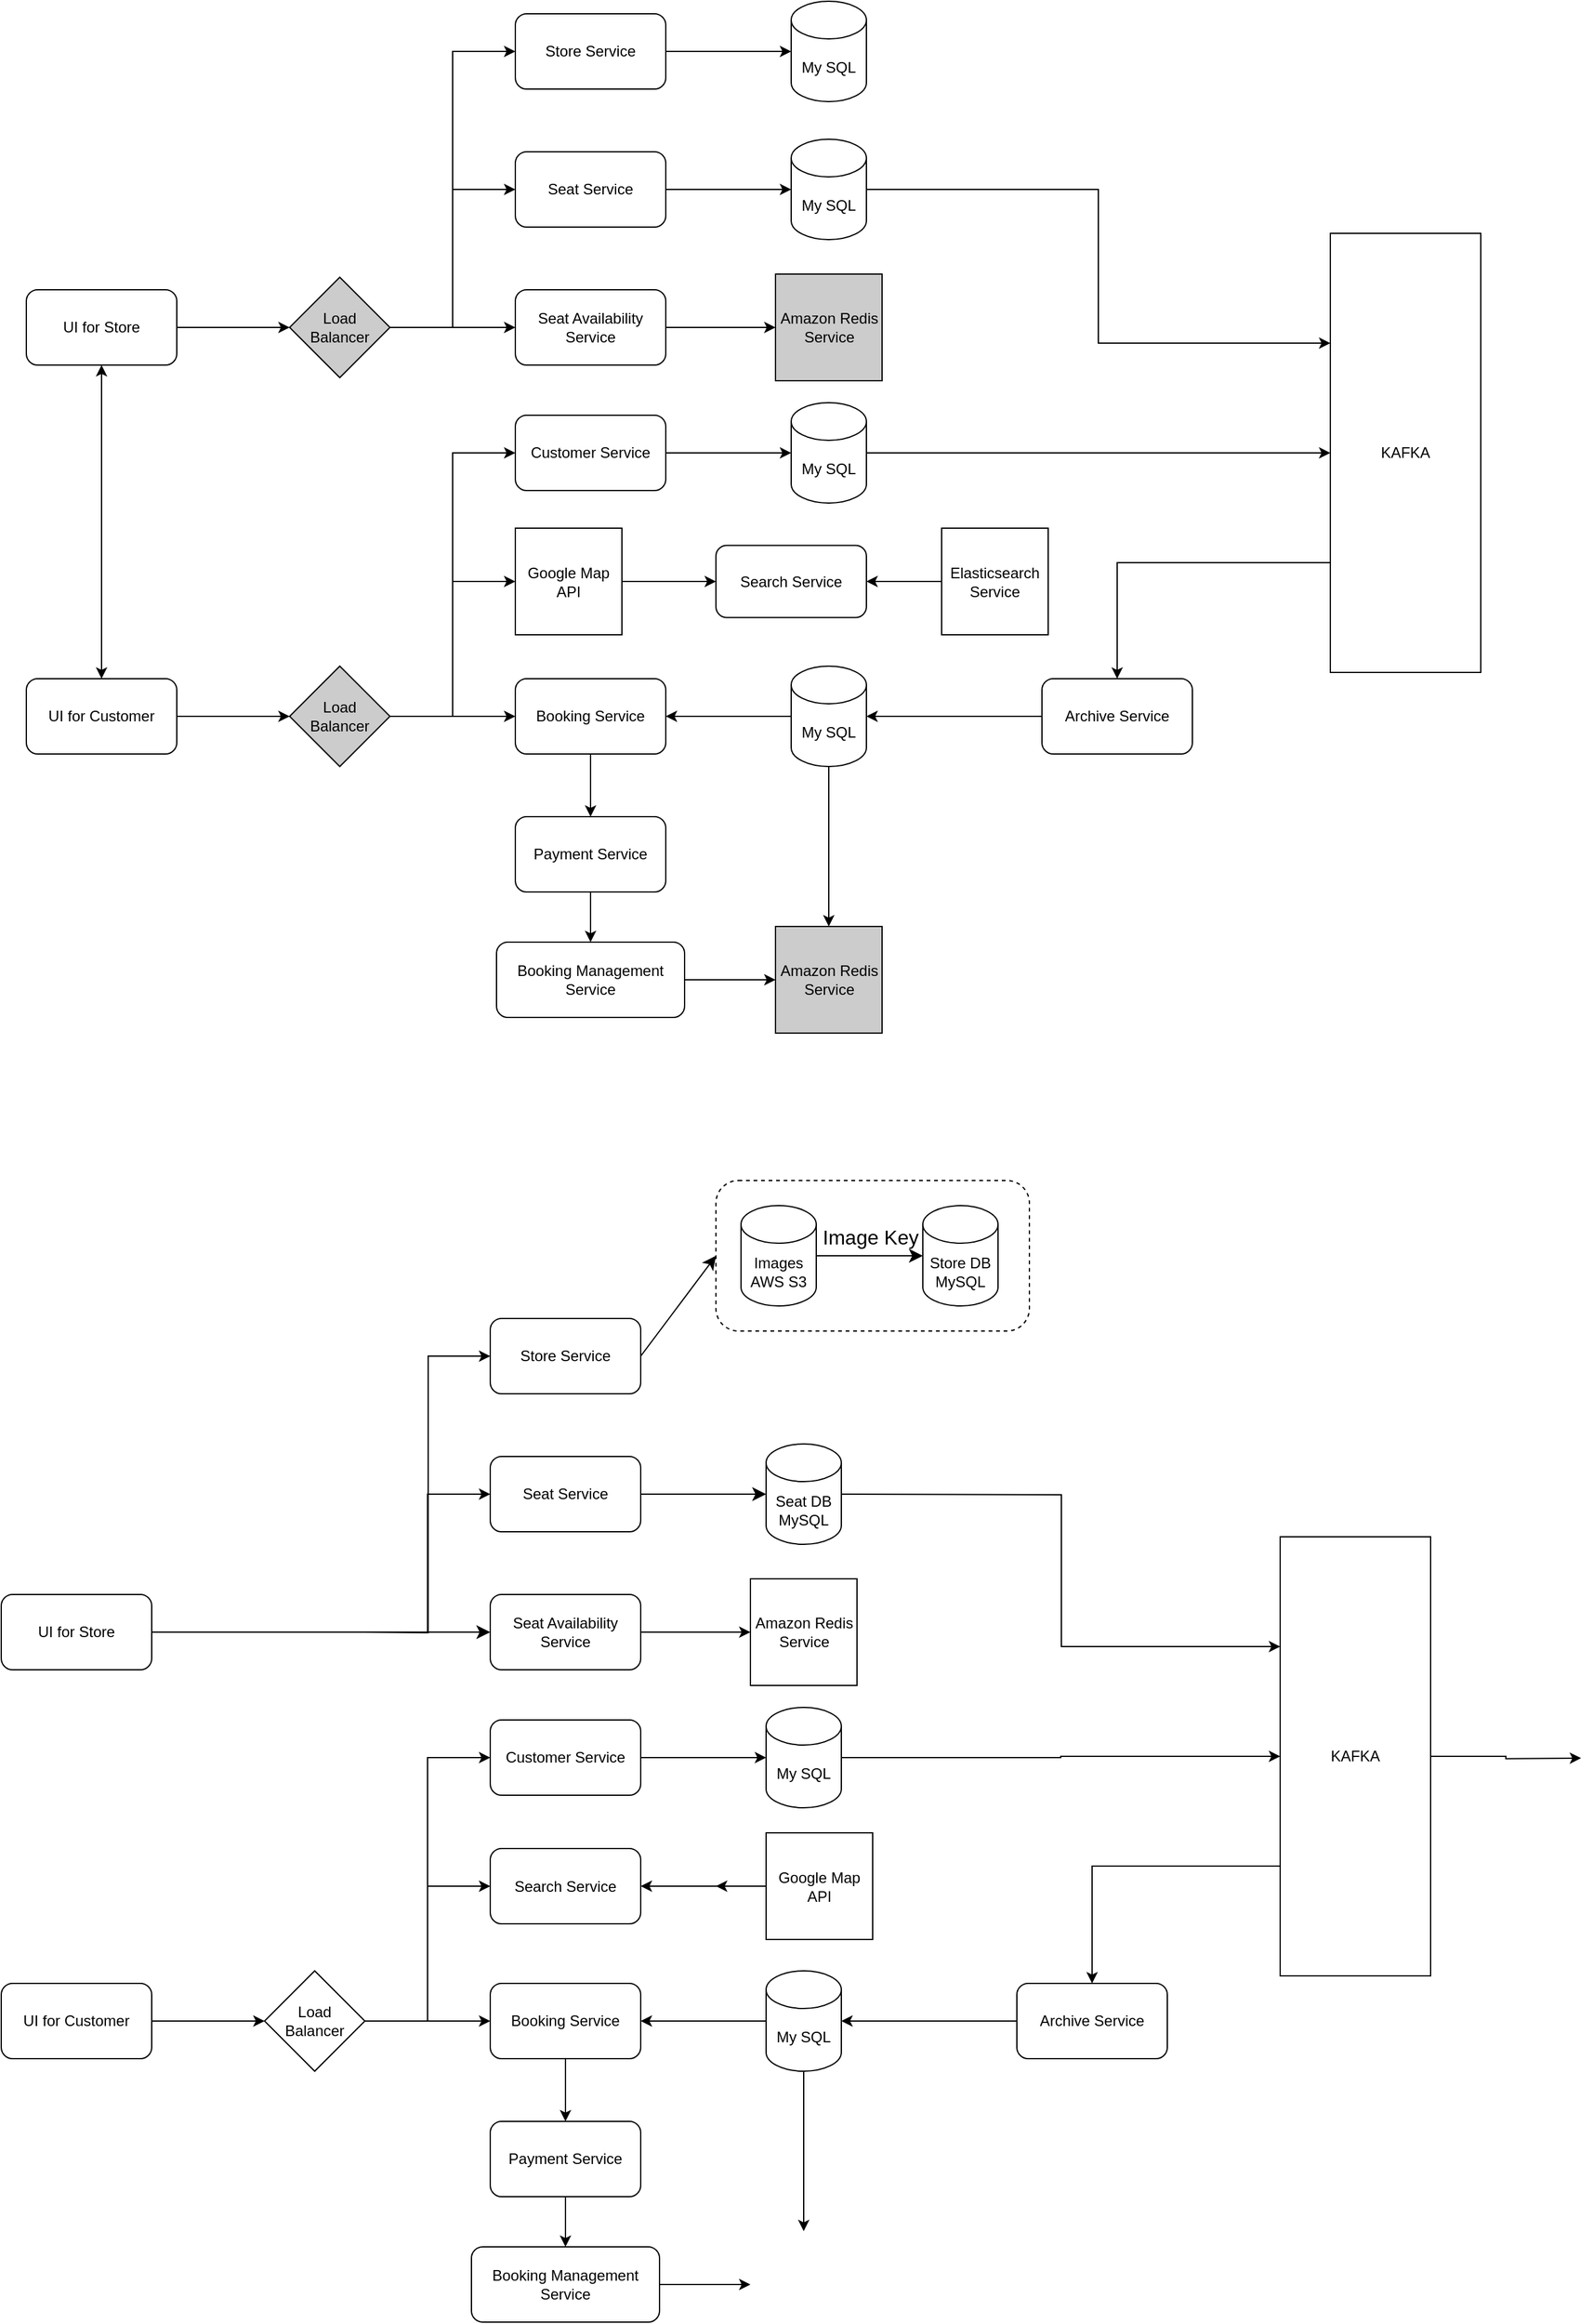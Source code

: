 <mxfile version="26.2.13">
  <diagram name="Page-1" id="iaqkxKbQGETAVm_1F8kT">
    <mxGraphModel dx="829" dy="494" grid="1" gridSize="10" guides="1" tooltips="1" connect="1" arrows="1" fold="1" page="1" pageScale="1" pageWidth="4681" pageHeight="3300" math="0" shadow="0">
      <root>
        <mxCell id="0" />
        <mxCell id="1" parent="0" />
        <mxCell id="-kwwSGdBT--SESpaYuxJ-58" value="" style="rounded=1;whiteSpace=wrap;html=1;dashed=1;" vertex="1" parent="1">
          <mxGeometry x="660" y="1070" width="250" height="120" as="geometry" />
        </mxCell>
        <mxCell id="X5ChvStMpa559fqVYQ4e-14" style="edgeStyle=orthogonalEdgeStyle;rounded=0;orthogonalLoop=1;jettySize=auto;html=1;exitX=1;exitY=0.5;exitDx=0;exitDy=0;entryX=0;entryY=0.5;entryDx=0;entryDy=0;" parent="1" source="X5ChvStMpa559fqVYQ4e-3" target="X5ChvStMpa559fqVYQ4e-6" edge="1">
          <mxGeometry relative="1" as="geometry" />
        </mxCell>
        <mxCell id="X5ChvStMpa559fqVYQ4e-3" value="UI for Store" style="rounded=1;whiteSpace=wrap;html=1;" parent="1" vertex="1">
          <mxGeometry x="110" y="360" width="120" height="60" as="geometry" />
        </mxCell>
        <mxCell id="X5ChvStMpa559fqVYQ4e-16" style="edgeStyle=orthogonalEdgeStyle;rounded=0;orthogonalLoop=1;jettySize=auto;html=1;exitX=1;exitY=0.5;exitDx=0;exitDy=0;entryX=0;entryY=0.5;entryDx=0;entryDy=0;" parent="1" source="X5ChvStMpa559fqVYQ4e-4" target="X5ChvStMpa559fqVYQ4e-8" edge="1">
          <mxGeometry relative="1" as="geometry" />
        </mxCell>
        <mxCell id="X5ChvStMpa559fqVYQ4e-4" value="UI for Customer" style="rounded=1;whiteSpace=wrap;html=1;" parent="1" vertex="1">
          <mxGeometry x="110" y="670" width="120" height="60" as="geometry" />
        </mxCell>
        <mxCell id="X5ChvStMpa559fqVYQ4e-12" style="edgeStyle=orthogonalEdgeStyle;rounded=0;orthogonalLoop=1;jettySize=auto;html=1;exitX=1;exitY=0.5;exitDx=0;exitDy=0;entryX=0;entryY=0.5;entryDx=0;entryDy=0;" parent="1" source="X5ChvStMpa559fqVYQ4e-6" target="X5ChvStMpa559fqVYQ4e-11" edge="1">
          <mxGeometry relative="1" as="geometry" />
        </mxCell>
        <mxCell id="X5ChvStMpa559fqVYQ4e-13" style="edgeStyle=orthogonalEdgeStyle;rounded=0;orthogonalLoop=1;jettySize=auto;html=1;exitX=1;exitY=0.5;exitDx=0;exitDy=0;entryX=0;entryY=0.5;entryDx=0;entryDy=0;" parent="1" source="X5ChvStMpa559fqVYQ4e-6" target="X5ChvStMpa559fqVYQ4e-10" edge="1">
          <mxGeometry relative="1" as="geometry" />
        </mxCell>
        <mxCell id="X5ChvStMpa559fqVYQ4e-48" style="edgeStyle=orthogonalEdgeStyle;rounded=0;orthogonalLoop=1;jettySize=auto;html=1;exitX=1;exitY=0.5;exitDx=0;exitDy=0;entryX=0;entryY=0.5;entryDx=0;entryDy=0;" parent="1" source="X5ChvStMpa559fqVYQ4e-6" target="X5ChvStMpa559fqVYQ4e-45" edge="1">
          <mxGeometry relative="1" as="geometry" />
        </mxCell>
        <mxCell id="X5ChvStMpa559fqVYQ4e-6" value="Load&lt;div&gt;Balancer&lt;/div&gt;" style="rhombus;whiteSpace=wrap;html=1;fillColor=#CCCCCC;" parent="1" vertex="1">
          <mxGeometry x="320" y="350" width="80" height="80" as="geometry" />
        </mxCell>
        <mxCell id="X5ChvStMpa559fqVYQ4e-21" style="edgeStyle=orthogonalEdgeStyle;rounded=0;orthogonalLoop=1;jettySize=auto;html=1;exitX=1;exitY=0.5;exitDx=0;exitDy=0;entryX=0;entryY=0.5;entryDx=0;entryDy=0;" parent="1" source="X5ChvStMpa559fqVYQ4e-8" target="4q3EGHGilmqur-NukCYl-4" edge="1">
          <mxGeometry relative="1" as="geometry">
            <mxPoint x="500" y="591.25" as="targetPoint" />
          </mxGeometry>
        </mxCell>
        <mxCell id="X5ChvStMpa559fqVYQ4e-22" style="edgeStyle=orthogonalEdgeStyle;rounded=0;orthogonalLoop=1;jettySize=auto;html=1;exitX=1;exitY=0.5;exitDx=0;exitDy=0;entryX=0;entryY=0.5;entryDx=0;entryDy=0;" parent="1" source="X5ChvStMpa559fqVYQ4e-8" target="X5ChvStMpa559fqVYQ4e-18" edge="1">
          <mxGeometry relative="1" as="geometry" />
        </mxCell>
        <mxCell id="X5ChvStMpa559fqVYQ4e-37" style="edgeStyle=orthogonalEdgeStyle;rounded=0;orthogonalLoop=1;jettySize=auto;html=1;exitX=1;exitY=0.5;exitDx=0;exitDy=0;entryX=0;entryY=0.5;entryDx=0;entryDy=0;" parent="1" source="X5ChvStMpa559fqVYQ4e-8" target="X5ChvStMpa559fqVYQ4e-33" edge="1">
          <mxGeometry relative="1" as="geometry" />
        </mxCell>
        <mxCell id="X5ChvStMpa559fqVYQ4e-8" value="Load&lt;div&gt;Balancer&lt;/div&gt;" style="rhombus;whiteSpace=wrap;html=1;fillColor=#CCCCCC;" parent="1" vertex="1">
          <mxGeometry x="320" y="660" width="80" height="80" as="geometry" />
        </mxCell>
        <mxCell id="X5ChvStMpa559fqVYQ4e-10" value="Store Service" style="rounded=1;whiteSpace=wrap;html=1;" parent="1" vertex="1">
          <mxGeometry x="500" y="140" width="120" height="60" as="geometry" />
        </mxCell>
        <mxCell id="X5ChvStMpa559fqVYQ4e-43" style="edgeStyle=orthogonalEdgeStyle;rounded=0;orthogonalLoop=1;jettySize=auto;html=1;exitX=1;exitY=0.5;exitDx=0;exitDy=0;" parent="1" source="X5ChvStMpa559fqVYQ4e-11" target="X5ChvStMpa559fqVYQ4e-42" edge="1">
          <mxGeometry relative="1" as="geometry" />
        </mxCell>
        <mxCell id="X5ChvStMpa559fqVYQ4e-11" value="Seat Availability Service" style="rounded=1;whiteSpace=wrap;html=1;" parent="1" vertex="1">
          <mxGeometry x="500" y="360" width="120" height="60" as="geometry" />
        </mxCell>
        <mxCell id="X5ChvStMpa559fqVYQ4e-38" style="edgeStyle=orthogonalEdgeStyle;rounded=0;orthogonalLoop=1;jettySize=auto;html=1;exitX=0.5;exitY=1;exitDx=0;exitDy=0;entryX=0.5;entryY=0;entryDx=0;entryDy=0;" parent="1" source="X5ChvStMpa559fqVYQ4e-18" target="X5ChvStMpa559fqVYQ4e-19" edge="1">
          <mxGeometry relative="1" as="geometry" />
        </mxCell>
        <mxCell id="X5ChvStMpa559fqVYQ4e-18" value="Booking Service" style="rounded=1;whiteSpace=wrap;html=1;" parent="1" vertex="1">
          <mxGeometry x="500" y="670" width="120" height="60" as="geometry" />
        </mxCell>
        <mxCell id="X5ChvStMpa559fqVYQ4e-61" style="edgeStyle=orthogonalEdgeStyle;rounded=0;orthogonalLoop=1;jettySize=auto;html=1;exitX=0.5;exitY=1;exitDx=0;exitDy=0;entryX=0.5;entryY=0;entryDx=0;entryDy=0;" parent="1" source="X5ChvStMpa559fqVYQ4e-19" target="X5ChvStMpa559fqVYQ4e-20" edge="1">
          <mxGeometry relative="1" as="geometry" />
        </mxCell>
        <mxCell id="X5ChvStMpa559fqVYQ4e-19" value="Payment Service" style="rounded=1;whiteSpace=wrap;html=1;" parent="1" vertex="1">
          <mxGeometry x="500" y="780" width="120" height="60" as="geometry" />
        </mxCell>
        <mxCell id="X5ChvStMpa559fqVYQ4e-40" style="edgeStyle=orthogonalEdgeStyle;rounded=0;orthogonalLoop=1;jettySize=auto;html=1;exitX=1;exitY=0.5;exitDx=0;exitDy=0;entryX=0;entryY=0.5;entryDx=0;entryDy=0;" parent="1" source="X5ChvStMpa559fqVYQ4e-20" target="X5ChvStMpa559fqVYQ4e-39" edge="1">
          <mxGeometry relative="1" as="geometry" />
        </mxCell>
        <mxCell id="X5ChvStMpa559fqVYQ4e-20" value="Booking Management Service" style="rounded=1;whiteSpace=wrap;html=1;" parent="1" vertex="1">
          <mxGeometry x="485" y="880" width="150" height="60" as="geometry" />
        </mxCell>
        <mxCell id="X5ChvStMpa559fqVYQ4e-25" value="My SQL" style="shape=cylinder3;whiteSpace=wrap;html=1;boundedLbl=1;backgroundOutline=1;size=15;" parent="1" vertex="1">
          <mxGeometry x="720" y="130" width="60" height="80" as="geometry" />
        </mxCell>
        <mxCell id="X5ChvStMpa559fqVYQ4e-26" style="edgeStyle=orthogonalEdgeStyle;rounded=0;orthogonalLoop=1;jettySize=auto;html=1;exitX=1;exitY=0.5;exitDx=0;exitDy=0;entryX=0;entryY=0.5;entryDx=0;entryDy=0;entryPerimeter=0;" parent="1" source="X5ChvStMpa559fqVYQ4e-10" target="X5ChvStMpa559fqVYQ4e-25" edge="1">
          <mxGeometry relative="1" as="geometry" />
        </mxCell>
        <mxCell id="X5ChvStMpa559fqVYQ4e-30" style="edgeStyle=orthogonalEdgeStyle;rounded=0;orthogonalLoop=1;jettySize=auto;html=1;exitX=0;exitY=0.5;exitDx=0;exitDy=0;exitPerimeter=0;" parent="1" source="X5ChvStMpa559fqVYQ4e-27" target="X5ChvStMpa559fqVYQ4e-18" edge="1">
          <mxGeometry relative="1" as="geometry" />
        </mxCell>
        <mxCell id="X5ChvStMpa559fqVYQ4e-41" style="edgeStyle=orthogonalEdgeStyle;rounded=0;orthogonalLoop=1;jettySize=auto;html=1;exitX=0.5;exitY=1;exitDx=0;exitDy=0;exitPerimeter=0;" parent="1" source="X5ChvStMpa559fqVYQ4e-27" target="X5ChvStMpa559fqVYQ4e-39" edge="1">
          <mxGeometry relative="1" as="geometry" />
        </mxCell>
        <mxCell id="X5ChvStMpa559fqVYQ4e-27" value="My SQL" style="shape=cylinder3;whiteSpace=wrap;html=1;boundedLbl=1;backgroundOutline=1;size=15;" parent="1" vertex="1">
          <mxGeometry x="720" y="660" width="60" height="80" as="geometry" />
        </mxCell>
        <mxCell id="X5ChvStMpa559fqVYQ4e-33" value="Customer Service" style="rounded=1;whiteSpace=wrap;html=1;" parent="1" vertex="1">
          <mxGeometry x="500" y="460" width="120" height="60" as="geometry" />
        </mxCell>
        <mxCell id="X5ChvStMpa559fqVYQ4e-58" style="edgeStyle=orthogonalEdgeStyle;rounded=0;orthogonalLoop=1;jettySize=auto;html=1;exitX=1;exitY=0.5;exitDx=0;exitDy=0;exitPerimeter=0;" parent="1" source="X5ChvStMpa559fqVYQ4e-34" target="X5ChvStMpa559fqVYQ4e-44" edge="1">
          <mxGeometry relative="1" as="geometry">
            <mxPoint x="920" y="490" as="targetPoint" />
          </mxGeometry>
        </mxCell>
        <mxCell id="X5ChvStMpa559fqVYQ4e-34" value="My SQL" style="shape=cylinder3;whiteSpace=wrap;html=1;boundedLbl=1;backgroundOutline=1;size=15;" parent="1" vertex="1">
          <mxGeometry x="720" y="450" width="60" height="80" as="geometry" />
        </mxCell>
        <mxCell id="X5ChvStMpa559fqVYQ4e-35" style="edgeStyle=orthogonalEdgeStyle;rounded=0;orthogonalLoop=1;jettySize=auto;html=1;exitX=1;exitY=0.5;exitDx=0;exitDy=0;entryX=0;entryY=0.5;entryDx=0;entryDy=0;entryPerimeter=0;" parent="1" source="X5ChvStMpa559fqVYQ4e-33" target="X5ChvStMpa559fqVYQ4e-34" edge="1">
          <mxGeometry relative="1" as="geometry" />
        </mxCell>
        <mxCell id="X5ChvStMpa559fqVYQ4e-39" value="Amazon Redis Service" style="rounded=0;whiteSpace=wrap;html=1;fillColor=#CCCCCC;" parent="1" vertex="1">
          <mxGeometry x="707.5" y="867.5" width="85" height="85" as="geometry" />
        </mxCell>
        <mxCell id="X5ChvStMpa559fqVYQ4e-42" value="Amazon Redis Service" style="rounded=0;whiteSpace=wrap;html=1;fillColor=#CCCCCC;" parent="1" vertex="1">
          <mxGeometry x="707.5" y="347.5" width="85" height="85" as="geometry" />
        </mxCell>
        <mxCell id="X5ChvStMpa559fqVYQ4e-53" style="edgeStyle=orthogonalEdgeStyle;rounded=0;orthogonalLoop=1;jettySize=auto;html=1;exitX=0;exitY=0.75;exitDx=0;exitDy=0;" parent="1" source="X5ChvStMpa559fqVYQ4e-44" target="X5ChvStMpa559fqVYQ4e-52" edge="1">
          <mxGeometry relative="1" as="geometry" />
        </mxCell>
        <mxCell id="X5ChvStMpa559fqVYQ4e-44" value="KAFKA" style="rounded=0;whiteSpace=wrap;html=1;" parent="1" vertex="1">
          <mxGeometry x="1150" y="315" width="120" height="350" as="geometry" />
        </mxCell>
        <mxCell id="X5ChvStMpa559fqVYQ4e-47" style="edgeStyle=orthogonalEdgeStyle;rounded=0;orthogonalLoop=1;jettySize=auto;html=1;exitX=1;exitY=0.5;exitDx=0;exitDy=0;" parent="1" source="X5ChvStMpa559fqVYQ4e-45" target="X5ChvStMpa559fqVYQ4e-46" edge="1">
          <mxGeometry relative="1" as="geometry" />
        </mxCell>
        <mxCell id="X5ChvStMpa559fqVYQ4e-45" value="Seat Service" style="rounded=1;whiteSpace=wrap;html=1;" parent="1" vertex="1">
          <mxGeometry x="500" y="250" width="120" height="60" as="geometry" />
        </mxCell>
        <mxCell id="X5ChvStMpa559fqVYQ4e-51" style="edgeStyle=orthogonalEdgeStyle;rounded=0;orthogonalLoop=1;jettySize=auto;html=1;exitX=1;exitY=0.5;exitDx=0;exitDy=0;exitPerimeter=0;entryX=0;entryY=0.25;entryDx=0;entryDy=0;" parent="1" source="X5ChvStMpa559fqVYQ4e-46" target="X5ChvStMpa559fqVYQ4e-44" edge="1">
          <mxGeometry relative="1" as="geometry" />
        </mxCell>
        <mxCell id="X5ChvStMpa559fqVYQ4e-46" value="My SQL" style="shape=cylinder3;whiteSpace=wrap;html=1;boundedLbl=1;backgroundOutline=1;size=15;" parent="1" vertex="1">
          <mxGeometry x="720" y="240" width="60" height="80" as="geometry" />
        </mxCell>
        <mxCell id="X5ChvStMpa559fqVYQ4e-49" value="" style="endArrow=classic;startArrow=classic;html=1;rounded=0;entryX=0.5;entryY=1;entryDx=0;entryDy=0;exitX=0.5;exitY=0;exitDx=0;exitDy=0;" parent="1" source="X5ChvStMpa559fqVYQ4e-4" target="X5ChvStMpa559fqVYQ4e-3" edge="1">
          <mxGeometry width="50" height="50" relative="1" as="geometry">
            <mxPoint x="700" y="600" as="sourcePoint" />
            <mxPoint x="750" y="550" as="targetPoint" />
          </mxGeometry>
        </mxCell>
        <mxCell id="X5ChvStMpa559fqVYQ4e-52" value="Archive Service" style="rounded=1;whiteSpace=wrap;html=1;" parent="1" vertex="1">
          <mxGeometry x="920" y="670" width="120" height="60" as="geometry" />
        </mxCell>
        <mxCell id="X5ChvStMpa559fqVYQ4e-54" style="edgeStyle=orthogonalEdgeStyle;rounded=0;orthogonalLoop=1;jettySize=auto;html=1;exitX=0;exitY=0.5;exitDx=0;exitDy=0;entryX=1;entryY=0.5;entryDx=0;entryDy=0;entryPerimeter=0;" parent="1" source="X5ChvStMpa559fqVYQ4e-52" target="X5ChvStMpa559fqVYQ4e-27" edge="1">
          <mxGeometry relative="1" as="geometry" />
        </mxCell>
        <mxCell id="-kwwSGdBT--SESpaYuxJ-59" style="edgeStyle=none;curved=1;rounded=0;orthogonalLoop=1;jettySize=auto;html=1;entryX=0;entryY=0.5;entryDx=0;entryDy=0;fontSize=12;startSize=8;endSize=8;" edge="1" parent="1" source="-kwwSGdBT--SESpaYuxJ-2" target="-kwwSGdBT--SESpaYuxJ-15">
          <mxGeometry relative="1" as="geometry" />
        </mxCell>
        <mxCell id="-kwwSGdBT--SESpaYuxJ-2" value="UI for Store" style="rounded=1;whiteSpace=wrap;html=1;" vertex="1" parent="1">
          <mxGeometry x="90" y="1400" width="120" height="60" as="geometry" />
        </mxCell>
        <mxCell id="-kwwSGdBT--SESpaYuxJ-3" style="edgeStyle=orthogonalEdgeStyle;rounded=0;orthogonalLoop=1;jettySize=auto;html=1;exitX=1;exitY=0.5;exitDx=0;exitDy=0;entryX=0;entryY=0.5;entryDx=0;entryDy=0;" edge="1" parent="1" source="-kwwSGdBT--SESpaYuxJ-4" target="-kwwSGdBT--SESpaYuxJ-12">
          <mxGeometry relative="1" as="geometry" />
        </mxCell>
        <mxCell id="-kwwSGdBT--SESpaYuxJ-4" value="UI for Customer" style="rounded=1;whiteSpace=wrap;html=1;" vertex="1" parent="1">
          <mxGeometry x="90" y="1710" width="120" height="60" as="geometry" />
        </mxCell>
        <mxCell id="-kwwSGdBT--SESpaYuxJ-6" style="edgeStyle=orthogonalEdgeStyle;rounded=0;orthogonalLoop=1;jettySize=auto;html=1;exitX=1;exitY=0.5;exitDx=0;exitDy=0;entryX=0;entryY=0.5;entryDx=0;entryDy=0;" edge="1" parent="1" target="-kwwSGdBT--SESpaYuxJ-13">
          <mxGeometry relative="1" as="geometry">
            <mxPoint x="380" y="1430.0" as="sourcePoint" />
          </mxGeometry>
        </mxCell>
        <mxCell id="-kwwSGdBT--SESpaYuxJ-7" style="edgeStyle=orthogonalEdgeStyle;rounded=0;orthogonalLoop=1;jettySize=auto;html=1;exitX=1;exitY=0.5;exitDx=0;exitDy=0;entryX=0;entryY=0.5;entryDx=0;entryDy=0;" edge="1" parent="1" source="-kwwSGdBT--SESpaYuxJ-2" target="-kwwSGdBT--SESpaYuxJ-40">
          <mxGeometry relative="1" as="geometry">
            <mxPoint x="380" y="1430.0" as="sourcePoint" />
            <Array as="points">
              <mxPoint x="430" y="1430" />
              <mxPoint x="430" y="1320" />
            </Array>
          </mxGeometry>
        </mxCell>
        <mxCell id="-kwwSGdBT--SESpaYuxJ-9" style="edgeStyle=orthogonalEdgeStyle;rounded=0;orthogonalLoop=1;jettySize=auto;html=1;exitX=1;exitY=0.5;exitDx=0;exitDy=0;entryX=0;entryY=0.5;entryDx=0;entryDy=0;" edge="1" parent="1" source="-kwwSGdBT--SESpaYuxJ-12" target="-kwwSGdBT--SESpaYuxJ-16">
          <mxGeometry relative="1" as="geometry" />
        </mxCell>
        <mxCell id="-kwwSGdBT--SESpaYuxJ-10" style="edgeStyle=orthogonalEdgeStyle;rounded=0;orthogonalLoop=1;jettySize=auto;html=1;exitX=1;exitY=0.5;exitDx=0;exitDy=0;entryX=0;entryY=0.5;entryDx=0;entryDy=0;" edge="1" parent="1" source="-kwwSGdBT--SESpaYuxJ-12" target="-kwwSGdBT--SESpaYuxJ-18">
          <mxGeometry relative="1" as="geometry" />
        </mxCell>
        <mxCell id="-kwwSGdBT--SESpaYuxJ-11" style="edgeStyle=orthogonalEdgeStyle;rounded=0;orthogonalLoop=1;jettySize=auto;html=1;exitX=1;exitY=0.5;exitDx=0;exitDy=0;entryX=0;entryY=0.5;entryDx=0;entryDy=0;" edge="1" parent="1" source="-kwwSGdBT--SESpaYuxJ-12" target="-kwwSGdBT--SESpaYuxJ-30">
          <mxGeometry relative="1" as="geometry" />
        </mxCell>
        <mxCell id="-kwwSGdBT--SESpaYuxJ-12" value="Load&lt;div&gt;Balancer&lt;/div&gt;" style="rhombus;whiteSpace=wrap;html=1;" vertex="1" parent="1">
          <mxGeometry x="300" y="1700" width="80" height="80" as="geometry" />
        </mxCell>
        <mxCell id="-kwwSGdBT--SESpaYuxJ-13" value="Store Service" style="rounded=1;whiteSpace=wrap;html=1;" vertex="1" parent="1">
          <mxGeometry x="480" y="1180" width="120" height="60" as="geometry" />
        </mxCell>
        <mxCell id="-kwwSGdBT--SESpaYuxJ-14" style="edgeStyle=orthogonalEdgeStyle;rounded=0;orthogonalLoop=1;jettySize=auto;html=1;exitX=1;exitY=0.5;exitDx=0;exitDy=0;" edge="1" parent="1" source="-kwwSGdBT--SESpaYuxJ-15" target="-kwwSGdBT--SESpaYuxJ-35">
          <mxGeometry relative="1" as="geometry" />
        </mxCell>
        <mxCell id="-kwwSGdBT--SESpaYuxJ-15" value="Seat Availability Service" style="rounded=1;whiteSpace=wrap;html=1;" vertex="1" parent="1">
          <mxGeometry x="480" y="1400" width="120" height="60" as="geometry" />
        </mxCell>
        <mxCell id="-kwwSGdBT--SESpaYuxJ-16" value="Search Service" style="rounded=1;whiteSpace=wrap;html=1;" vertex="1" parent="1">
          <mxGeometry x="480" y="1602.5" width="120" height="60" as="geometry" />
        </mxCell>
        <mxCell id="-kwwSGdBT--SESpaYuxJ-17" style="edgeStyle=orthogonalEdgeStyle;rounded=0;orthogonalLoop=1;jettySize=auto;html=1;exitX=0.5;exitY=1;exitDx=0;exitDy=0;entryX=0.5;entryY=0;entryDx=0;entryDy=0;" edge="1" parent="1" source="-kwwSGdBT--SESpaYuxJ-18" target="-kwwSGdBT--SESpaYuxJ-20">
          <mxGeometry relative="1" as="geometry" />
        </mxCell>
        <mxCell id="-kwwSGdBT--SESpaYuxJ-18" value="Booking Service" style="rounded=1;whiteSpace=wrap;html=1;" vertex="1" parent="1">
          <mxGeometry x="480" y="1710" width="120" height="60" as="geometry" />
        </mxCell>
        <mxCell id="-kwwSGdBT--SESpaYuxJ-19" style="edgeStyle=orthogonalEdgeStyle;rounded=0;orthogonalLoop=1;jettySize=auto;html=1;exitX=0.5;exitY=1;exitDx=0;exitDy=0;entryX=0.5;entryY=0;entryDx=0;entryDy=0;" edge="1" parent="1" source="-kwwSGdBT--SESpaYuxJ-20" target="-kwwSGdBT--SESpaYuxJ-22">
          <mxGeometry relative="1" as="geometry" />
        </mxCell>
        <mxCell id="-kwwSGdBT--SESpaYuxJ-20" value="Payment Service" style="rounded=1;whiteSpace=wrap;html=1;" vertex="1" parent="1">
          <mxGeometry x="480" y="1820" width="120" height="60" as="geometry" />
        </mxCell>
        <mxCell id="-kwwSGdBT--SESpaYuxJ-21" style="edgeStyle=orthogonalEdgeStyle;rounded=0;orthogonalLoop=1;jettySize=auto;html=1;exitX=1;exitY=0.5;exitDx=0;exitDy=0;entryX=0;entryY=0.5;entryDx=0;entryDy=0;" edge="1" parent="1" source="-kwwSGdBT--SESpaYuxJ-22">
          <mxGeometry relative="1" as="geometry">
            <mxPoint x="687.5" y="1950" as="targetPoint" />
          </mxGeometry>
        </mxCell>
        <mxCell id="-kwwSGdBT--SESpaYuxJ-22" value="Booking Management Service" style="rounded=1;whiteSpace=wrap;html=1;" vertex="1" parent="1">
          <mxGeometry x="465" y="1920" width="150" height="60" as="geometry" />
        </mxCell>
        <mxCell id="-kwwSGdBT--SESpaYuxJ-24" style="edgeStyle=orthogonalEdgeStyle;rounded=0;orthogonalLoop=1;jettySize=auto;html=1;exitX=0;exitY=0.5;exitDx=0;exitDy=0;exitPerimeter=0;" edge="1" parent="1" source="-kwwSGdBT--SESpaYuxJ-26" target="-kwwSGdBT--SESpaYuxJ-18">
          <mxGeometry relative="1" as="geometry" />
        </mxCell>
        <mxCell id="-kwwSGdBT--SESpaYuxJ-25" style="edgeStyle=orthogonalEdgeStyle;rounded=0;orthogonalLoop=1;jettySize=auto;html=1;exitX=0.5;exitY=1;exitDx=0;exitDy=0;exitPerimeter=0;" edge="1" parent="1" source="-kwwSGdBT--SESpaYuxJ-26">
          <mxGeometry relative="1" as="geometry">
            <mxPoint x="730" y="1907.5" as="targetPoint" />
          </mxGeometry>
        </mxCell>
        <mxCell id="-kwwSGdBT--SESpaYuxJ-26" value="My SQL" style="shape=cylinder3;whiteSpace=wrap;html=1;boundedLbl=1;backgroundOutline=1;size=15;" vertex="1" parent="1">
          <mxGeometry x="700" y="1700" width="60" height="80" as="geometry" />
        </mxCell>
        <mxCell id="-kwwSGdBT--SESpaYuxJ-27" style="edgeStyle=orthogonalEdgeStyle;rounded=0;orthogonalLoop=1;jettySize=auto;html=1;exitX=0;exitY=0.5;exitDx=0;exitDy=0;entryX=1;entryY=0.5;entryDx=0;entryDy=0;" edge="1" parent="1" source="-kwwSGdBT--SESpaYuxJ-29" target="-kwwSGdBT--SESpaYuxJ-16">
          <mxGeometry relative="1" as="geometry" />
        </mxCell>
        <mxCell id="-kwwSGdBT--SESpaYuxJ-28" style="edgeStyle=orthogonalEdgeStyle;rounded=0;orthogonalLoop=1;jettySize=auto;html=1;" edge="1" parent="1" source="-kwwSGdBT--SESpaYuxJ-29">
          <mxGeometry relative="1" as="geometry">
            <mxPoint x="660" y="1632.5" as="targetPoint" />
          </mxGeometry>
        </mxCell>
        <mxCell id="-kwwSGdBT--SESpaYuxJ-29" value="Google Map API" style="rounded=0;whiteSpace=wrap;html=1;" vertex="1" parent="1">
          <mxGeometry x="700" y="1590" width="85" height="85" as="geometry" />
        </mxCell>
        <mxCell id="-kwwSGdBT--SESpaYuxJ-30" value="Customer Service" style="rounded=1;whiteSpace=wrap;html=1;" vertex="1" parent="1">
          <mxGeometry x="480" y="1500" width="120" height="60" as="geometry" />
        </mxCell>
        <mxCell id="-kwwSGdBT--SESpaYuxJ-31" style="edgeStyle=orthogonalEdgeStyle;rounded=0;orthogonalLoop=1;jettySize=auto;html=1;exitX=1;exitY=0.5;exitDx=0;exitDy=0;exitPerimeter=0;" edge="1" parent="1" source="-kwwSGdBT--SESpaYuxJ-32" target="-kwwSGdBT--SESpaYuxJ-38">
          <mxGeometry relative="1" as="geometry">
            <mxPoint x="900" y="1530" as="targetPoint" />
          </mxGeometry>
        </mxCell>
        <mxCell id="-kwwSGdBT--SESpaYuxJ-32" value="My SQL" style="shape=cylinder3;whiteSpace=wrap;html=1;boundedLbl=1;backgroundOutline=1;size=15;" vertex="1" parent="1">
          <mxGeometry x="700" y="1490" width="60" height="80" as="geometry" />
        </mxCell>
        <mxCell id="-kwwSGdBT--SESpaYuxJ-33" style="edgeStyle=orthogonalEdgeStyle;rounded=0;orthogonalLoop=1;jettySize=auto;html=1;exitX=1;exitY=0.5;exitDx=0;exitDy=0;entryX=0;entryY=0.5;entryDx=0;entryDy=0;entryPerimeter=0;" edge="1" parent="1" source="-kwwSGdBT--SESpaYuxJ-30" target="-kwwSGdBT--SESpaYuxJ-32">
          <mxGeometry relative="1" as="geometry" />
        </mxCell>
        <mxCell id="-kwwSGdBT--SESpaYuxJ-35" value="Amazon Redis Service" style="rounded=0;whiteSpace=wrap;html=1;" vertex="1" parent="1">
          <mxGeometry x="687.5" y="1387.5" width="85" height="85" as="geometry" />
        </mxCell>
        <mxCell id="-kwwSGdBT--SESpaYuxJ-36" style="edgeStyle=orthogonalEdgeStyle;rounded=0;orthogonalLoop=1;jettySize=auto;html=1;exitX=0;exitY=0.75;exitDx=0;exitDy=0;" edge="1" parent="1" source="-kwwSGdBT--SESpaYuxJ-38" target="-kwwSGdBT--SESpaYuxJ-44">
          <mxGeometry relative="1" as="geometry" />
        </mxCell>
        <mxCell id="-kwwSGdBT--SESpaYuxJ-37" style="edgeStyle=orthogonalEdgeStyle;rounded=0;orthogonalLoop=1;jettySize=auto;html=1;exitX=1;exitY=0.5;exitDx=0;exitDy=0;" edge="1" parent="1" source="-kwwSGdBT--SESpaYuxJ-38">
          <mxGeometry relative="1" as="geometry">
            <mxPoint x="1350" y="1530.429" as="targetPoint" />
          </mxGeometry>
        </mxCell>
        <mxCell id="-kwwSGdBT--SESpaYuxJ-38" value="KAFKA" style="rounded=0;whiteSpace=wrap;html=1;" vertex="1" parent="1">
          <mxGeometry x="1110" y="1354" width="120" height="350" as="geometry" />
        </mxCell>
        <mxCell id="-kwwSGdBT--SESpaYuxJ-61" style="edgeStyle=none;curved=1;rounded=0;orthogonalLoop=1;jettySize=auto;html=1;fontSize=12;startSize=8;endSize=8;" edge="1" parent="1" source="-kwwSGdBT--SESpaYuxJ-40" target="-kwwSGdBT--SESpaYuxJ-60">
          <mxGeometry relative="1" as="geometry" />
        </mxCell>
        <mxCell id="-kwwSGdBT--SESpaYuxJ-40" value="Seat Service" style="rounded=1;whiteSpace=wrap;html=1;" vertex="1" parent="1">
          <mxGeometry x="480" y="1290" width="120" height="60" as="geometry" />
        </mxCell>
        <mxCell id="-kwwSGdBT--SESpaYuxJ-41" style="edgeStyle=orthogonalEdgeStyle;rounded=0;orthogonalLoop=1;jettySize=auto;html=1;exitX=1;exitY=0.5;exitDx=0;exitDy=0;exitPerimeter=0;entryX=0;entryY=0.25;entryDx=0;entryDy=0;" edge="1" parent="1" target="-kwwSGdBT--SESpaYuxJ-38">
          <mxGeometry relative="1" as="geometry">
            <mxPoint x="760" y="1320" as="sourcePoint" />
          </mxGeometry>
        </mxCell>
        <mxCell id="-kwwSGdBT--SESpaYuxJ-44" value="Archive Service" style="rounded=1;whiteSpace=wrap;html=1;" vertex="1" parent="1">
          <mxGeometry x="900" y="1710" width="120" height="60" as="geometry" />
        </mxCell>
        <mxCell id="-kwwSGdBT--SESpaYuxJ-45" style="edgeStyle=orthogonalEdgeStyle;rounded=0;orthogonalLoop=1;jettySize=auto;html=1;exitX=0;exitY=0.5;exitDx=0;exitDy=0;entryX=1;entryY=0.5;entryDx=0;entryDy=0;entryPerimeter=0;" edge="1" parent="1" source="-kwwSGdBT--SESpaYuxJ-44" target="-kwwSGdBT--SESpaYuxJ-26">
          <mxGeometry relative="1" as="geometry" />
        </mxCell>
        <mxCell id="-kwwSGdBT--SESpaYuxJ-46" value="Store DB&lt;div&gt;MySQL&lt;/div&gt;" style="shape=cylinder3;whiteSpace=wrap;html=1;boundedLbl=1;backgroundOutline=1;size=15;" vertex="1" parent="1">
          <mxGeometry x="825" y="1090" width="60" height="80" as="geometry" />
        </mxCell>
        <mxCell id="-kwwSGdBT--SESpaYuxJ-47" value="&lt;div&gt;Images&lt;/div&gt;AWS S3" style="shape=cylinder3;whiteSpace=wrap;html=1;boundedLbl=1;backgroundOutline=1;size=15;" vertex="1" parent="1">
          <mxGeometry x="680" y="1090" width="60" height="80" as="geometry" />
        </mxCell>
        <mxCell id="-kwwSGdBT--SESpaYuxJ-52" style="edgeStyle=none;curved=1;rounded=0;orthogonalLoop=1;jettySize=auto;html=1;exitX=1;exitY=0.5;exitDx=0;exitDy=0;fontSize=12;startSize=8;endSize=8;entryX=0;entryY=0.5;entryDx=0;entryDy=0;" edge="1" parent="1" source="-kwwSGdBT--SESpaYuxJ-13" target="-kwwSGdBT--SESpaYuxJ-58">
          <mxGeometry relative="1" as="geometry">
            <mxPoint x="640" y="1210" as="targetPoint" />
          </mxGeometry>
        </mxCell>
        <mxCell id="-kwwSGdBT--SESpaYuxJ-55" style="edgeStyle=none;curved=1;rounded=0;orthogonalLoop=1;jettySize=auto;html=1;fontSize=12;startSize=8;endSize=8;entryX=0;entryY=0.5;entryDx=0;entryDy=0;entryPerimeter=0;" edge="1" parent="1" source="-kwwSGdBT--SESpaYuxJ-47" target="-kwwSGdBT--SESpaYuxJ-46">
          <mxGeometry relative="1" as="geometry">
            <mxPoint x="810" y="1130" as="targetPoint" />
          </mxGeometry>
        </mxCell>
        <mxCell id="4q3EGHGilmqur-NukCYl-10" style="edgeStyle=orthogonalEdgeStyle;rounded=0;orthogonalLoop=1;jettySize=auto;html=1;exitX=1;exitY=0.5;exitDx=0;exitDy=0;entryX=0;entryY=0.5;entryDx=0;entryDy=0;" edge="1" parent="1" source="4q3EGHGilmqur-NukCYl-4" target="4q3EGHGilmqur-NukCYl-5">
          <mxGeometry relative="1" as="geometry" />
        </mxCell>
        <mxCell id="-kwwSGdBT--SESpaYuxJ-56" value="Image Key" style="text;html=1;align=center;verticalAlign=middle;resizable=0;points=[];autosize=1;strokeColor=none;fillColor=none;fontSize=16;" vertex="1" parent="1">
          <mxGeometry x="732.5" y="1100" width="100" height="30" as="geometry" />
        </mxCell>
        <mxCell id="4q3EGHGilmqur-NukCYl-4" value="Google Map API" style="rounded=0;whiteSpace=wrap;html=1;" vertex="1" parent="1">
          <mxGeometry x="500" y="550" width="85" height="85" as="geometry" />
        </mxCell>
        <mxCell id="4q3EGHGilmqur-NukCYl-5" value="Search Service" style="rounded=1;whiteSpace=wrap;html=1;" vertex="1" parent="1">
          <mxGeometry x="660" y="563.75" width="120" height="57.5" as="geometry" />
        </mxCell>
        <mxCell id="4q3EGHGilmqur-NukCYl-6" style="edgeStyle=orthogonalEdgeStyle;rounded=0;orthogonalLoop=1;jettySize=auto;html=1;exitX=0;exitY=0.5;exitDx=0;exitDy=0;entryX=1;entryY=0.5;entryDx=0;entryDy=0;" edge="1" parent="1" source="4q3EGHGilmqur-NukCYl-7" target="4q3EGHGilmqur-NukCYl-5">
          <mxGeometry relative="1" as="geometry" />
        </mxCell>
        <mxCell id="4q3EGHGilmqur-NukCYl-7" value="Elasticsearch Service" style="rounded=0;whiteSpace=wrap;html=1;" vertex="1" parent="1">
          <mxGeometry x="840" y="550" width="85" height="85" as="geometry" />
        </mxCell>
        <mxCell id="-kwwSGdBT--SESpaYuxJ-60" value="&lt;div&gt;Seat DB&lt;/div&gt;MySQL" style="shape=cylinder3;whiteSpace=wrap;html=1;boundedLbl=1;backgroundOutline=1;size=15;" vertex="1" parent="1">
          <mxGeometry x="700" y="1280" width="60" height="80" as="geometry" />
        </mxCell>
      </root>
    </mxGraphModel>
  </diagram>
</mxfile>
